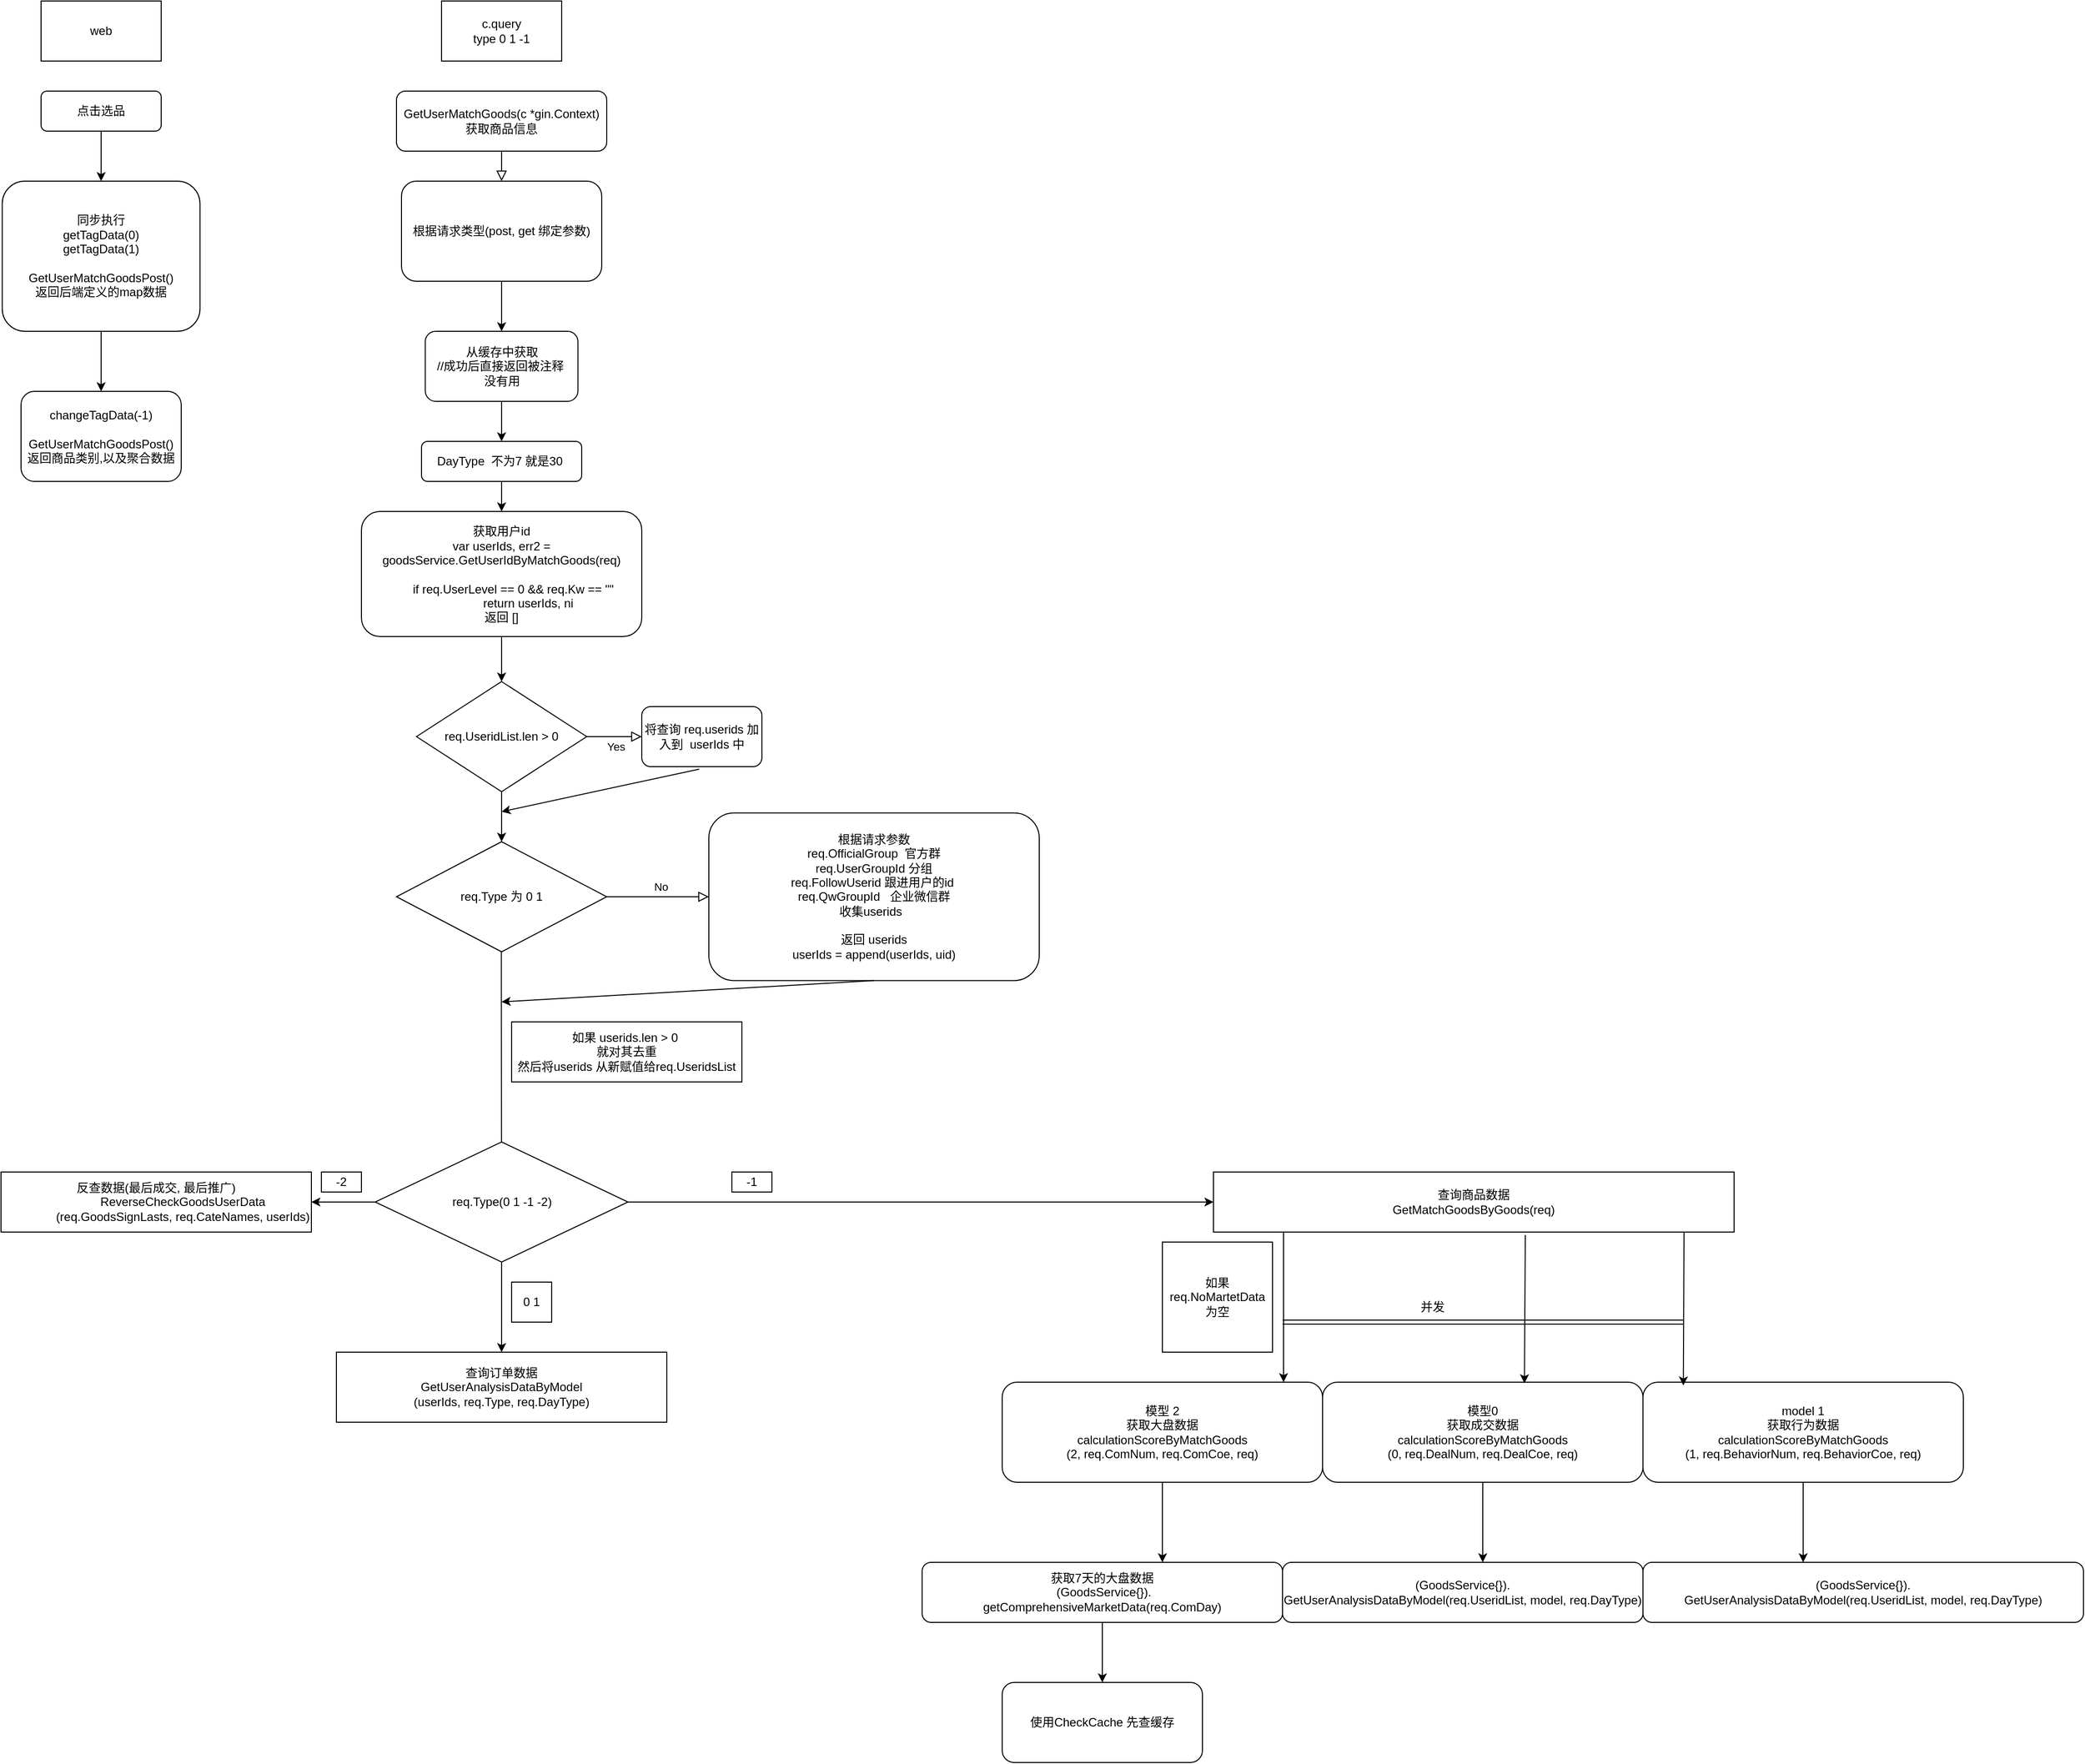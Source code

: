 <mxfile version="24.8.8">
  <diagram id="C5RBs43oDa-KdzZeNtuy" name="Page-1">
    <mxGraphModel dx="1304" dy="1792" grid="1" gridSize="40" guides="1" tooltips="1" connect="1" arrows="1" fold="1" page="1" pageScale="1" pageWidth="827" pageHeight="1169" math="0" shadow="0">
      <root>
        <mxCell id="WIyWlLk6GJQsqaUBKTNV-0" />
        <mxCell id="WIyWlLk6GJQsqaUBKTNV-1" parent="WIyWlLk6GJQsqaUBKTNV-0" />
        <mxCell id="WIyWlLk6GJQsqaUBKTNV-3" value="点击选品" style="rounded=1;whiteSpace=wrap;html=1;fontSize=12;glass=0;strokeWidth=1;shadow=0;" parent="WIyWlLk6GJQsqaUBKTNV-1" vertex="1">
          <mxGeometry x="160" y="50" width="120" height="40" as="geometry" />
        </mxCell>
        <mxCell id="1DegyCjumlG17n1cPVI7-16" value="" style="edgeStyle=none;rounded=0;orthogonalLoop=1;jettySize=auto;html=1;" edge="1" parent="WIyWlLk6GJQsqaUBKTNV-1" source="WIyWlLk6GJQsqaUBKTNV-7" target="WIyWlLk6GJQsqaUBKTNV-12">
          <mxGeometry relative="1" as="geometry" />
        </mxCell>
        <mxCell id="WIyWlLk6GJQsqaUBKTNV-7" value="&lt;div&gt;同步执行&lt;/div&gt;getTagData(0)&lt;div&gt;getTagData(1)&lt;/div&gt;&lt;div&gt;&lt;br&gt;&lt;/div&gt;&lt;div&gt;GetUserMatchGoodsPost()&lt;/div&gt;&lt;div&gt;返回后端定义的map数据&lt;/div&gt;" style="rounded=1;whiteSpace=wrap;html=1;fontSize=12;glass=0;strokeWidth=1;shadow=0;" parent="WIyWlLk6GJQsqaUBKTNV-1" vertex="1">
          <mxGeometry x="121.25" y="140" width="197.5" height="150" as="geometry" />
        </mxCell>
        <mxCell id="WIyWlLk6GJQsqaUBKTNV-12" value="changeTagData(-1)&lt;div&gt;&lt;br&gt;&lt;/div&gt;&lt;div&gt;GetUserMatchGoodsPost()&lt;/div&gt;&lt;div&gt;返回商品类别,以及聚合数据&lt;/div&gt;" style="rounded=1;whiteSpace=wrap;html=1;fontSize=12;glass=0;strokeWidth=1;shadow=0;" parent="WIyWlLk6GJQsqaUBKTNV-1" vertex="1">
          <mxGeometry x="140" y="350" width="160" height="90" as="geometry" />
        </mxCell>
        <mxCell id="1DegyCjumlG17n1cPVI7-0" value="" style="rounded=0;html=1;jettySize=auto;orthogonalLoop=1;fontSize=11;endArrow=block;endFill=0;endSize=8;strokeWidth=1;shadow=0;labelBackgroundColor=none;edgeStyle=orthogonalEdgeStyle;" edge="1" parent="WIyWlLk6GJQsqaUBKTNV-1" source="1DegyCjumlG17n1cPVI7-1">
          <mxGeometry relative="1" as="geometry">
            <mxPoint x="620" y="140.0" as="targetPoint" />
          </mxGeometry>
        </mxCell>
        <mxCell id="1DegyCjumlG17n1cPVI7-1" value="GetUserMatchGoods(c *gin.Context)&lt;div&gt;获取商品信息&lt;/div&gt;" style="rounded=1;whiteSpace=wrap;html=1;fontSize=12;glass=0;strokeWidth=1;shadow=0;" vertex="1" parent="WIyWlLk6GJQsqaUBKTNV-1">
          <mxGeometry x="515" y="50" width="210" height="60" as="geometry" />
        </mxCell>
        <mxCell id="1DegyCjumlG17n1cPVI7-28" value="" style="edgeStyle=none;rounded=0;orthogonalLoop=1;jettySize=auto;html=1;" edge="1" parent="WIyWlLk6GJQsqaUBKTNV-1" source="1DegyCjumlG17n1cPVI7-9" target="1DegyCjumlG17n1cPVI7-26">
          <mxGeometry relative="1" as="geometry" />
        </mxCell>
        <mxCell id="1DegyCjumlG17n1cPVI7-9" value="DayType&amp;nbsp; 不为7 就是30&amp;nbsp;" style="rounded=1;whiteSpace=wrap;html=1;fontSize=12;glass=0;strokeWidth=1;shadow=0;" vertex="1" parent="WIyWlLk6GJQsqaUBKTNV-1">
          <mxGeometry x="540" y="400" width="160" height="40" as="geometry" />
        </mxCell>
        <mxCell id="1DegyCjumlG17n1cPVI7-30" value="" style="edgeStyle=none;rounded=0;orthogonalLoop=1;jettySize=auto;html=1;entryX=0.5;entryY=0;entryDx=0;entryDy=0;" edge="1" parent="WIyWlLk6GJQsqaUBKTNV-1" source="1DegyCjumlG17n1cPVI7-10" target="1DegyCjumlG17n1cPVI7-9">
          <mxGeometry relative="1" as="geometry">
            <mxPoint x="620" y="390" as="targetPoint" />
          </mxGeometry>
        </mxCell>
        <mxCell id="1DegyCjumlG17n1cPVI7-10" value="从缓存中获取&lt;br&gt;//成功后直接返回被注释&amp;nbsp;&lt;div&gt;没有用&lt;/div&gt;" style="rounded=1;whiteSpace=wrap;html=1;fontSize=12;glass=0;strokeWidth=1;shadow=0;" vertex="1" parent="WIyWlLk6GJQsqaUBKTNV-1">
          <mxGeometry x="543.75" y="290" width="152.5" height="70" as="geometry" />
        </mxCell>
        <mxCell id="1DegyCjumlG17n1cPVI7-12" value="" style="endArrow=classic;html=1;rounded=0;exitX=0.5;exitY=1;exitDx=0;exitDy=0;entryX=0.5;entryY=0;entryDx=0;entryDy=0;" edge="1" parent="WIyWlLk6GJQsqaUBKTNV-1" source="WIyWlLk6GJQsqaUBKTNV-3" target="WIyWlLk6GJQsqaUBKTNV-7">
          <mxGeometry width="50" height="50" relative="1" as="geometry">
            <mxPoint x="350" y="190" as="sourcePoint" />
            <mxPoint x="260" y="230" as="targetPoint" />
          </mxGeometry>
        </mxCell>
        <mxCell id="1DegyCjumlG17n1cPVI7-17" value="web" style="whiteSpace=wrap;html=1;" vertex="1" parent="WIyWlLk6GJQsqaUBKTNV-1">
          <mxGeometry x="160" y="-40" width="120" height="60" as="geometry" />
        </mxCell>
        <mxCell id="1DegyCjumlG17n1cPVI7-24" style="edgeStyle=none;rounded=0;orthogonalLoop=1;jettySize=auto;html=1;entryX=0.5;entryY=0;entryDx=0;entryDy=0;" edge="1" parent="WIyWlLk6GJQsqaUBKTNV-1">
          <mxGeometry relative="1" as="geometry">
            <mxPoint x="620" y="240" as="sourcePoint" />
            <mxPoint x="620" y="290" as="targetPoint" />
          </mxGeometry>
        </mxCell>
        <mxCell id="1DegyCjumlG17n1cPVI7-46" value="" style="edgeStyle=none;rounded=0;orthogonalLoop=1;jettySize=auto;html=1;" edge="1" parent="WIyWlLk6GJQsqaUBKTNV-1" source="1DegyCjumlG17n1cPVI7-26" target="1DegyCjumlG17n1cPVI7-33">
          <mxGeometry relative="1" as="geometry" />
        </mxCell>
        <mxCell id="1DegyCjumlG17n1cPVI7-26" value="获取用户id&lt;div&gt;var userIds, err2 = goodsService.GetUserIdByMatchGoods(req)&lt;/div&gt;&lt;div&gt;&lt;br&gt;&lt;/div&gt;&lt;div&gt;&lt;div&gt;&lt;span style=&quot;white-space: normal;&quot;&gt;&lt;span style=&quot;white-space:pre&quot;&gt;&#x9;&lt;/span&gt;if req.UserLevel == 0 &amp;amp;&amp;amp; req.Kw == &quot;&quot;&amp;nbsp;&lt;/span&gt;&lt;/div&gt;&lt;div&gt;&lt;span style=&quot;white-space: normal;&quot;&gt;&lt;span style=&quot;white-space:pre&quot;&gt;&#x9;&#x9;&lt;/span&gt;return userIds, ni&lt;/span&gt;&lt;/div&gt;&lt;/div&gt;&lt;div&gt;&lt;span style=&quot;white-space: normal;&quot;&gt;返回 []&lt;/span&gt;&lt;/div&gt;" style="rounded=1;whiteSpace=wrap;html=1;" vertex="1" parent="WIyWlLk6GJQsqaUBKTNV-1">
          <mxGeometry x="480" y="470" width="280" height="125" as="geometry" />
        </mxCell>
        <mxCell id="1DegyCjumlG17n1cPVI7-27" style="edgeStyle=none;rounded=0;orthogonalLoop=1;jettySize=auto;html=1;entryX=0.5;entryY=0;entryDx=0;entryDy=0;" edge="1" parent="WIyWlLk6GJQsqaUBKTNV-1" source="1DegyCjumlG17n1cPVI7-26" target="1DegyCjumlG17n1cPVI7-26">
          <mxGeometry relative="1" as="geometry" />
        </mxCell>
        <mxCell id="1DegyCjumlG17n1cPVI7-33" value="req.UseridList.len &amp;gt; 0" style="rhombus;whiteSpace=wrap;html=1;" vertex="1" parent="WIyWlLk6GJQsqaUBKTNV-1">
          <mxGeometry x="535" y="640" width="170" height="110" as="geometry" />
        </mxCell>
        <mxCell id="1DegyCjumlG17n1cPVI7-47" value="将查询 req.userids 加入到&amp;nbsp; userIds 中" style="rounded=1;whiteSpace=wrap;html=1;" vertex="1" parent="WIyWlLk6GJQsqaUBKTNV-1">
          <mxGeometry x="760" y="665" width="120" height="60" as="geometry" />
        </mxCell>
        <mxCell id="1DegyCjumlG17n1cPVI7-49" value="" style="endArrow=classic;html=1;rounded=0;exitX=0.5;exitY=1;exitDx=0;exitDy=0;" edge="1" parent="WIyWlLk6GJQsqaUBKTNV-1" source="1DegyCjumlG17n1cPVI7-33">
          <mxGeometry width="50" height="50" relative="1" as="geometry">
            <mxPoint x="610" y="780" as="sourcePoint" />
            <mxPoint x="620" y="800" as="targetPoint" />
          </mxGeometry>
        </mxCell>
        <mxCell id="1DegyCjumlG17n1cPVI7-51" value="Yes" style="edgeStyle=orthogonalEdgeStyle;rounded=0;html=1;jettySize=auto;orthogonalLoop=1;fontSize=11;endArrow=block;endFill=0;endSize=8;strokeWidth=1;shadow=0;labelBackgroundColor=none;entryX=0;entryY=0.5;entryDx=0;entryDy=0;exitX=1;exitY=0.5;exitDx=0;exitDy=0;" edge="1" parent="WIyWlLk6GJQsqaUBKTNV-1" source="1DegyCjumlG17n1cPVI7-33" target="1DegyCjumlG17n1cPVI7-47">
          <mxGeometry x="0.059" y="-10" relative="1" as="geometry">
            <mxPoint as="offset" />
            <mxPoint x="743" y="640" as="sourcePoint" />
            <mxPoint x="700" y="640" as="targetPoint" />
          </mxGeometry>
        </mxCell>
        <mxCell id="1DegyCjumlG17n1cPVI7-52" value="" style="endArrow=classic;html=1;rounded=0;exitX=0.478;exitY=1.041;exitDx=0;exitDy=0;exitPerimeter=0;" edge="1" parent="WIyWlLk6GJQsqaUBKTNV-1" source="1DegyCjumlG17n1cPVI7-47">
          <mxGeometry width="50" height="50" relative="1" as="geometry">
            <mxPoint x="690" y="690" as="sourcePoint" />
            <mxPoint x="620" y="770" as="targetPoint" />
          </mxGeometry>
        </mxCell>
        <mxCell id="1DegyCjumlG17n1cPVI7-53" value="c.query&lt;br&gt;type 0 1 -1" style="rounded=0;whiteSpace=wrap;html=1;" vertex="1" parent="WIyWlLk6GJQsqaUBKTNV-1">
          <mxGeometry x="560" y="-40" width="120" height="60" as="geometry" />
        </mxCell>
        <mxCell id="1DegyCjumlG17n1cPVI7-54" value="req.Type 为 0 1" style="rhombus;whiteSpace=wrap;html=1;" vertex="1" parent="WIyWlLk6GJQsqaUBKTNV-1">
          <mxGeometry x="515" y="800" width="210" height="110" as="geometry" />
        </mxCell>
        <mxCell id="1DegyCjumlG17n1cPVI7-57" value="根据请求参数&lt;br&gt;req.OfficialGroup&amp;nbsp; 官方群&lt;div&gt;req.UserGroupId 分组&lt;/div&gt;&lt;div&gt;req.FollowUserid 跟进用户的id&amp;nbsp;&lt;br&gt;req.QwGroupId&amp;nbsp; &amp;nbsp;企业微信群&lt;/div&gt;&lt;div&gt;收集userids&amp;nbsp;&amp;nbsp;&lt;br&gt;&lt;br&gt;&lt;/div&gt;&lt;div&gt;返回 userids&lt;br&gt;userIds = append(userIds, uid)&lt;/div&gt;" style="rounded=1;whiteSpace=wrap;html=1;" vertex="1" parent="WIyWlLk6GJQsqaUBKTNV-1">
          <mxGeometry x="827" y="771.25" width="330" height="167.5" as="geometry" />
        </mxCell>
        <mxCell id="1DegyCjumlG17n1cPVI7-59" style="edgeStyle=none;rounded=0;orthogonalLoop=1;jettySize=auto;html=1;entryX=0;entryY=0.5;entryDx=0;entryDy=0;" edge="1" parent="WIyWlLk6GJQsqaUBKTNV-1" source="1DegyCjumlG17n1cPVI7-57" target="1DegyCjumlG17n1cPVI7-57">
          <mxGeometry relative="1" as="geometry" />
        </mxCell>
        <mxCell id="1DegyCjumlG17n1cPVI7-61" value="" style="endArrow=classic;html=1;rounded=0;exitX=0.5;exitY=1;exitDx=0;exitDy=0;" edge="1" parent="WIyWlLk6GJQsqaUBKTNV-1">
          <mxGeometry width="50" height="50" relative="1" as="geometry">
            <mxPoint x="619.77" y="910" as="sourcePoint" />
            <mxPoint x="619.927" y="1120" as="targetPoint" />
            <Array as="points">
              <mxPoint x="619.77" y="960" />
            </Array>
          </mxGeometry>
        </mxCell>
        <mxCell id="1DegyCjumlG17n1cPVI7-63" value="No" style="edgeStyle=orthogonalEdgeStyle;rounded=0;html=1;jettySize=auto;orthogonalLoop=1;fontSize=11;endArrow=block;endFill=0;endSize=8;strokeWidth=1;shadow=0;labelBackgroundColor=none;entryX=0;entryY=0.5;entryDx=0;entryDy=0;" edge="1" parent="WIyWlLk6GJQsqaUBKTNV-1" source="1DegyCjumlG17n1cPVI7-54" target="1DegyCjumlG17n1cPVI7-57">
          <mxGeometry x="0.059" y="10" relative="1" as="geometry">
            <mxPoint as="offset" />
            <mxPoint x="725.5" y="855" as="sourcePoint" />
            <mxPoint x="767" y="855" as="targetPoint" />
          </mxGeometry>
        </mxCell>
        <mxCell id="1DegyCjumlG17n1cPVI7-64" value="" style="endArrow=classic;html=1;rounded=0;exitX=0.5;exitY=1;exitDx=0;exitDy=0;" edge="1" parent="WIyWlLk6GJQsqaUBKTNV-1" source="1DegyCjumlG17n1cPVI7-57">
          <mxGeometry width="50" height="50" relative="1" as="geometry">
            <mxPoint x="950" y="917.5" as="sourcePoint" />
            <mxPoint x="620" y="960" as="targetPoint" />
          </mxGeometry>
        </mxCell>
        <mxCell id="1DegyCjumlG17n1cPVI7-67" value="如果 userids.len &amp;gt; 0&amp;nbsp;&lt;div&gt;就对其去重&lt;/div&gt;&lt;div&gt;然后将userids 从新赋值给req.UseridsList&lt;/div&gt;" style="rounded=0;whiteSpace=wrap;html=1;" vertex="1" parent="WIyWlLk6GJQsqaUBKTNV-1">
          <mxGeometry x="630" y="980" width="230" height="60" as="geometry" />
        </mxCell>
        <mxCell id="1DegyCjumlG17n1cPVI7-75" value="" style="edgeStyle=none;rounded=0;orthogonalLoop=1;jettySize=auto;html=1;" edge="1" parent="WIyWlLk6GJQsqaUBKTNV-1" source="1DegyCjumlG17n1cPVI7-69" target="1DegyCjumlG17n1cPVI7-72">
          <mxGeometry relative="1" as="geometry" />
        </mxCell>
        <mxCell id="1DegyCjumlG17n1cPVI7-76" value="" style="edgeStyle=none;rounded=0;orthogonalLoop=1;jettySize=auto;html=1;" edge="1" parent="WIyWlLk6GJQsqaUBKTNV-1" source="1DegyCjumlG17n1cPVI7-69" target="1DegyCjumlG17n1cPVI7-73">
          <mxGeometry relative="1" as="geometry" />
        </mxCell>
        <mxCell id="1DegyCjumlG17n1cPVI7-69" value="req.Type(0 1 -1 -2)" style="rhombus;whiteSpace=wrap;html=1;" vertex="1" parent="WIyWlLk6GJQsqaUBKTNV-1">
          <mxGeometry x="493.75" y="1100" width="252.5" height="120" as="geometry" />
        </mxCell>
        <mxCell id="1DegyCjumlG17n1cPVI7-70" value="" style="endArrow=classic;html=1;rounded=0;exitX=0.5;exitY=1;exitDx=0;exitDy=0;" edge="1" parent="WIyWlLk6GJQsqaUBKTNV-1" target="1DegyCjumlG17n1cPVI7-74">
          <mxGeometry width="50" height="50" relative="1" as="geometry">
            <mxPoint x="620" y="1220" as="sourcePoint" />
            <mxPoint x="620" y="1340" as="targetPoint" />
          </mxGeometry>
        </mxCell>
        <mxCell id="1DegyCjumlG17n1cPVI7-72" value="&lt;div&gt;反查数据(最后成交, 最后推广)&lt;/div&gt;&lt;div&gt;&lt;span style=&quot;white-space: normal;&quot;&gt;&lt;span style=&quot;white-space:pre&quot;&gt;&#x9;&#x9;&lt;/span&gt;ReverseCheckGoodsUserData&lt;/span&gt;&lt;/div&gt;&lt;div&gt;&lt;span style=&quot;white-space: normal;&quot;&gt;&lt;span style=&quot;white-space:pre&quot;&gt;&#x9;&#x9;&lt;/span&gt;(req.GoodsSignLasts, req.CateNames, userIds)&lt;/span&gt;&lt;/div&gt;" style="rounded=0;whiteSpace=wrap;html=1;" vertex="1" parent="WIyWlLk6GJQsqaUBKTNV-1">
          <mxGeometry x="120" y="1130" width="310" height="60" as="geometry" />
        </mxCell>
        <mxCell id="1DegyCjumlG17n1cPVI7-73" value="查询商品数据&lt;div&gt;GetMatchGoodsByGoods(req)&lt;/div&gt;" style="rounded=0;whiteSpace=wrap;html=1;" vertex="1" parent="WIyWlLk6GJQsqaUBKTNV-1">
          <mxGeometry x="1331" y="1130" width="520" height="60" as="geometry" />
        </mxCell>
        <mxCell id="1DegyCjumlG17n1cPVI7-74" value="&lt;div&gt;查询订单数据&lt;div&gt;GetUserAnalysisDataByModel&lt;/div&gt;&lt;div&gt;(userIds, req.Type, req.DayType)&lt;/div&gt;&lt;/div&gt;" style="rounded=0;whiteSpace=wrap;html=1;" vertex="1" parent="WIyWlLk6GJQsqaUBKTNV-1">
          <mxGeometry x="455" y="1310" width="330" height="70" as="geometry" />
        </mxCell>
        <mxCell id="1DegyCjumlG17n1cPVI7-77" value="-2" style="rounded=0;whiteSpace=wrap;html=1;" vertex="1" parent="WIyWlLk6GJQsqaUBKTNV-1">
          <mxGeometry x="440" y="1130" width="40" height="20" as="geometry" />
        </mxCell>
        <mxCell id="1DegyCjumlG17n1cPVI7-78" style="edgeStyle=none;rounded=0;orthogonalLoop=1;jettySize=auto;html=1;exitX=1;exitY=0.5;exitDx=0;exitDy=0;" edge="1" parent="WIyWlLk6GJQsqaUBKTNV-1" source="1DegyCjumlG17n1cPVI7-77" target="1DegyCjumlG17n1cPVI7-77">
          <mxGeometry relative="1" as="geometry" />
        </mxCell>
        <mxCell id="1DegyCjumlG17n1cPVI7-79" style="edgeStyle=none;rounded=0;orthogonalLoop=1;jettySize=auto;html=1;exitX=1;exitY=0.5;exitDx=0;exitDy=0;" edge="1" parent="WIyWlLk6GJQsqaUBKTNV-1" source="1DegyCjumlG17n1cPVI7-77" target="1DegyCjumlG17n1cPVI7-77">
          <mxGeometry relative="1" as="geometry" />
        </mxCell>
        <mxCell id="1DegyCjumlG17n1cPVI7-80" value="0 1" style="rounded=0;whiteSpace=wrap;html=1;" vertex="1" parent="WIyWlLk6GJQsqaUBKTNV-1">
          <mxGeometry x="630" y="1240" width="40" height="40" as="geometry" />
        </mxCell>
        <mxCell id="1DegyCjumlG17n1cPVI7-81" value="-1" style="rounded=0;whiteSpace=wrap;html=1;" vertex="1" parent="WIyWlLk6GJQsqaUBKTNV-1">
          <mxGeometry x="850" y="1130" width="40" height="20" as="geometry" />
        </mxCell>
        <mxCell id="1DegyCjumlG17n1cPVI7-84" value="&lt;div&gt;模型 2&lt;br&gt;获取大盘数据&lt;/div&gt;calculationScoreByMatchGoods&lt;div&gt;(2, req.ComNum, req.ComCoe, req)&lt;/div&gt;" style="rounded=1;whiteSpace=wrap;html=1;" vertex="1" parent="WIyWlLk6GJQsqaUBKTNV-1">
          <mxGeometry x="1120" y="1340" width="320" height="100" as="geometry" />
        </mxCell>
        <mxCell id="1DegyCjumlG17n1cPVI7-85" value="&lt;div&gt;模型0&lt;/div&gt;&lt;div&gt;获取成交数据&lt;/div&gt;calculationScoreByMatchGoods&lt;div&gt;(0, req.DealNum, req.DealCoe, req)&lt;/div&gt;" style="rounded=1;whiteSpace=wrap;html=1;" vertex="1" parent="WIyWlLk6GJQsqaUBKTNV-1">
          <mxGeometry x="1440" y="1340" width="320" height="100" as="geometry" />
        </mxCell>
        <mxCell id="1DegyCjumlG17n1cPVI7-86" value="&lt;div&gt;model 1&lt;/div&gt;&lt;div&gt;获取行为数据&lt;/div&gt;calculationScoreByMatchGoods&lt;div&gt;(1, req.BehaviorNum, req.BehaviorCoe, req)&lt;/div&gt;" style="rounded=1;whiteSpace=wrap;html=1;" vertex="1" parent="WIyWlLk6GJQsqaUBKTNV-1">
          <mxGeometry x="1760" y="1340" width="320" height="100" as="geometry" />
        </mxCell>
        <mxCell id="1DegyCjumlG17n1cPVI7-87" value="" style="endArrow=classic;html=1;rounded=0;exitX=0.5;exitY=1;exitDx=0;exitDy=0;" edge="1" parent="WIyWlLk6GJQsqaUBKTNV-1">
          <mxGeometry width="50" height="50" relative="1" as="geometry">
            <mxPoint x="1401" y="1190" as="sourcePoint" />
            <mxPoint x="1401" y="1340" as="targetPoint" />
          </mxGeometry>
        </mxCell>
        <mxCell id="1DegyCjumlG17n1cPVI7-89" style="edgeStyle=none;rounded=0;orthogonalLoop=1;jettySize=auto;html=1;entryX=0.5;entryY=0;entryDx=0;entryDy=0;" edge="1" parent="WIyWlLk6GJQsqaUBKTNV-1" source="1DegyCjumlG17n1cPVI7-85" target="1DegyCjumlG17n1cPVI7-85">
          <mxGeometry relative="1" as="geometry" />
        </mxCell>
        <mxCell id="1DegyCjumlG17n1cPVI7-90" value="" style="endArrow=classic;html=1;rounded=0;exitX=0.5;exitY=1;exitDx=0;exitDy=0;entryX=0.126;entryY=0.033;entryDx=0;entryDy=0;entryPerimeter=0;" edge="1" parent="WIyWlLk6GJQsqaUBKTNV-1" target="1DegyCjumlG17n1cPVI7-86">
          <mxGeometry width="50" height="50" relative="1" as="geometry">
            <mxPoint x="1801" y="1190" as="sourcePoint" />
            <mxPoint x="1839" y="1343" as="targetPoint" />
          </mxGeometry>
        </mxCell>
        <mxCell id="1DegyCjumlG17n1cPVI7-94" value="&lt;div&gt;如果&lt;/div&gt;req.NoMartetData&lt;div&gt;为空&lt;/div&gt;" style="rounded=0;whiteSpace=wrap;html=1;" vertex="1" parent="WIyWlLk6GJQsqaUBKTNV-1">
          <mxGeometry x="1280" y="1200" width="110" height="110" as="geometry" />
        </mxCell>
        <mxCell id="1DegyCjumlG17n1cPVI7-95" value="" style="endArrow=classic;html=1;rounded=0;exitX=0.599;exitY=1.049;exitDx=0;exitDy=0;exitPerimeter=0;entryX=0.63;entryY=0.011;entryDx=0;entryDy=0;entryPerimeter=0;" edge="1" parent="WIyWlLk6GJQsqaUBKTNV-1" source="1DegyCjumlG17n1cPVI7-73" target="1DegyCjumlG17n1cPVI7-85">
          <mxGeometry width="50" height="50" relative="1" as="geometry">
            <mxPoint x="1641" y="1200" as="sourcePoint" />
            <mxPoint x="1642" y="1320" as="targetPoint" />
          </mxGeometry>
        </mxCell>
        <mxCell id="1DegyCjumlG17n1cPVI7-99" value="" style="shape=link;html=1;rounded=0;" edge="1" parent="WIyWlLk6GJQsqaUBKTNV-1">
          <mxGeometry width="100" relative="1" as="geometry">
            <mxPoint x="1400" y="1280" as="sourcePoint" />
            <mxPoint x="1800" y="1280" as="targetPoint" />
          </mxGeometry>
        </mxCell>
        <mxCell id="1DegyCjumlG17n1cPVI7-100" value="并发" style="text;html=1;align=center;verticalAlign=middle;whiteSpace=wrap;rounded=0;" vertex="1" parent="WIyWlLk6GJQsqaUBKTNV-1">
          <mxGeometry x="1520" y="1250" width="60" height="30" as="geometry" />
        </mxCell>
        <mxCell id="1DegyCjumlG17n1cPVI7-101" value="&lt;div&gt;获取7天的大盘数据&lt;/div&gt;&amp;nbsp;(GoodsService{}).&lt;div&gt;getComprehensiveMarketData(req.ComDay)&lt;/div&gt;" style="rounded=1;whiteSpace=wrap;html=1;" vertex="1" parent="WIyWlLk6GJQsqaUBKTNV-1">
          <mxGeometry x="1040" y="1520" width="360" height="60" as="geometry" />
        </mxCell>
        <mxCell id="1DegyCjumlG17n1cPVI7-102" value="(GoodsService{}).&lt;div&gt;GetUserAnalysisDataByModel(req.UseridList, model, req.DayType)&lt;/div&gt;" style="rounded=1;whiteSpace=wrap;html=1;" vertex="1" parent="WIyWlLk6GJQsqaUBKTNV-1">
          <mxGeometry x="1760" y="1520" width="440" height="60" as="geometry" />
        </mxCell>
        <mxCell id="1DegyCjumlG17n1cPVI7-103" value="(GoodsService{}).&lt;div&gt;GetUserAnalysisDataByModel(req.UseridList, model, req.DayType)&lt;/div&gt;" style="rounded=1;whiteSpace=wrap;html=1;" vertex="1" parent="WIyWlLk6GJQsqaUBKTNV-1">
          <mxGeometry x="1400" y="1520" width="360" height="60" as="geometry" />
        </mxCell>
        <mxCell id="1DegyCjumlG17n1cPVI7-106" value="" style="endArrow=classic;html=1;rounded=0;exitX=0.5;exitY=1;exitDx=0;exitDy=0;" edge="1" parent="WIyWlLk6GJQsqaUBKTNV-1" source="1DegyCjumlG17n1cPVI7-84">
          <mxGeometry width="50" height="50" relative="1" as="geometry">
            <mxPoint x="1280" y="1440" as="sourcePoint" />
            <mxPoint x="1280" y="1520" as="targetPoint" />
          </mxGeometry>
        </mxCell>
        <mxCell id="1DegyCjumlG17n1cPVI7-107" value="" style="endArrow=classic;html=1;rounded=0;exitX=0.5;exitY=1;exitDx=0;exitDy=0;" edge="1" parent="WIyWlLk6GJQsqaUBKTNV-1">
          <mxGeometry width="50" height="50" relative="1" as="geometry">
            <mxPoint x="1600" y="1440" as="sourcePoint" />
            <mxPoint x="1600" y="1520" as="targetPoint" />
          </mxGeometry>
        </mxCell>
        <mxCell id="1DegyCjumlG17n1cPVI7-108" value="" style="endArrow=classic;html=1;rounded=0;exitX=0.5;exitY=1;exitDx=0;exitDy=0;" edge="1" parent="WIyWlLk6GJQsqaUBKTNV-1">
          <mxGeometry width="50" height="50" relative="1" as="geometry">
            <mxPoint x="1920" y="1440" as="sourcePoint" />
            <mxPoint x="1920" y="1520" as="targetPoint" />
          </mxGeometry>
        </mxCell>
        <mxCell id="1DegyCjumlG17n1cPVI7-110" value="" style="endArrow=classic;html=1;rounded=0;exitX=0.5;exitY=1;exitDx=0;exitDy=0;" edge="1" parent="WIyWlLk6GJQsqaUBKTNV-1" source="1DegyCjumlG17n1cPVI7-101">
          <mxGeometry width="50" height="50" relative="1" as="geometry">
            <mxPoint x="1280" y="1600" as="sourcePoint" />
            <mxPoint x="1220" y="1640" as="targetPoint" />
          </mxGeometry>
        </mxCell>
        <mxCell id="1DegyCjumlG17n1cPVI7-115" value="根据请求类型(post, get 绑定参数)" style="rounded=1;whiteSpace=wrap;html=1;" vertex="1" parent="WIyWlLk6GJQsqaUBKTNV-1">
          <mxGeometry x="520" y="140" width="200" height="100" as="geometry" />
        </mxCell>
        <mxCell id="1DegyCjumlG17n1cPVI7-116" value="使用CheckCache 先查缓存" style="rounded=1;whiteSpace=wrap;html=1;" vertex="1" parent="WIyWlLk6GJQsqaUBKTNV-1">
          <mxGeometry x="1120" y="1640" width="200" height="80" as="geometry" />
        </mxCell>
      </root>
    </mxGraphModel>
  </diagram>
</mxfile>

